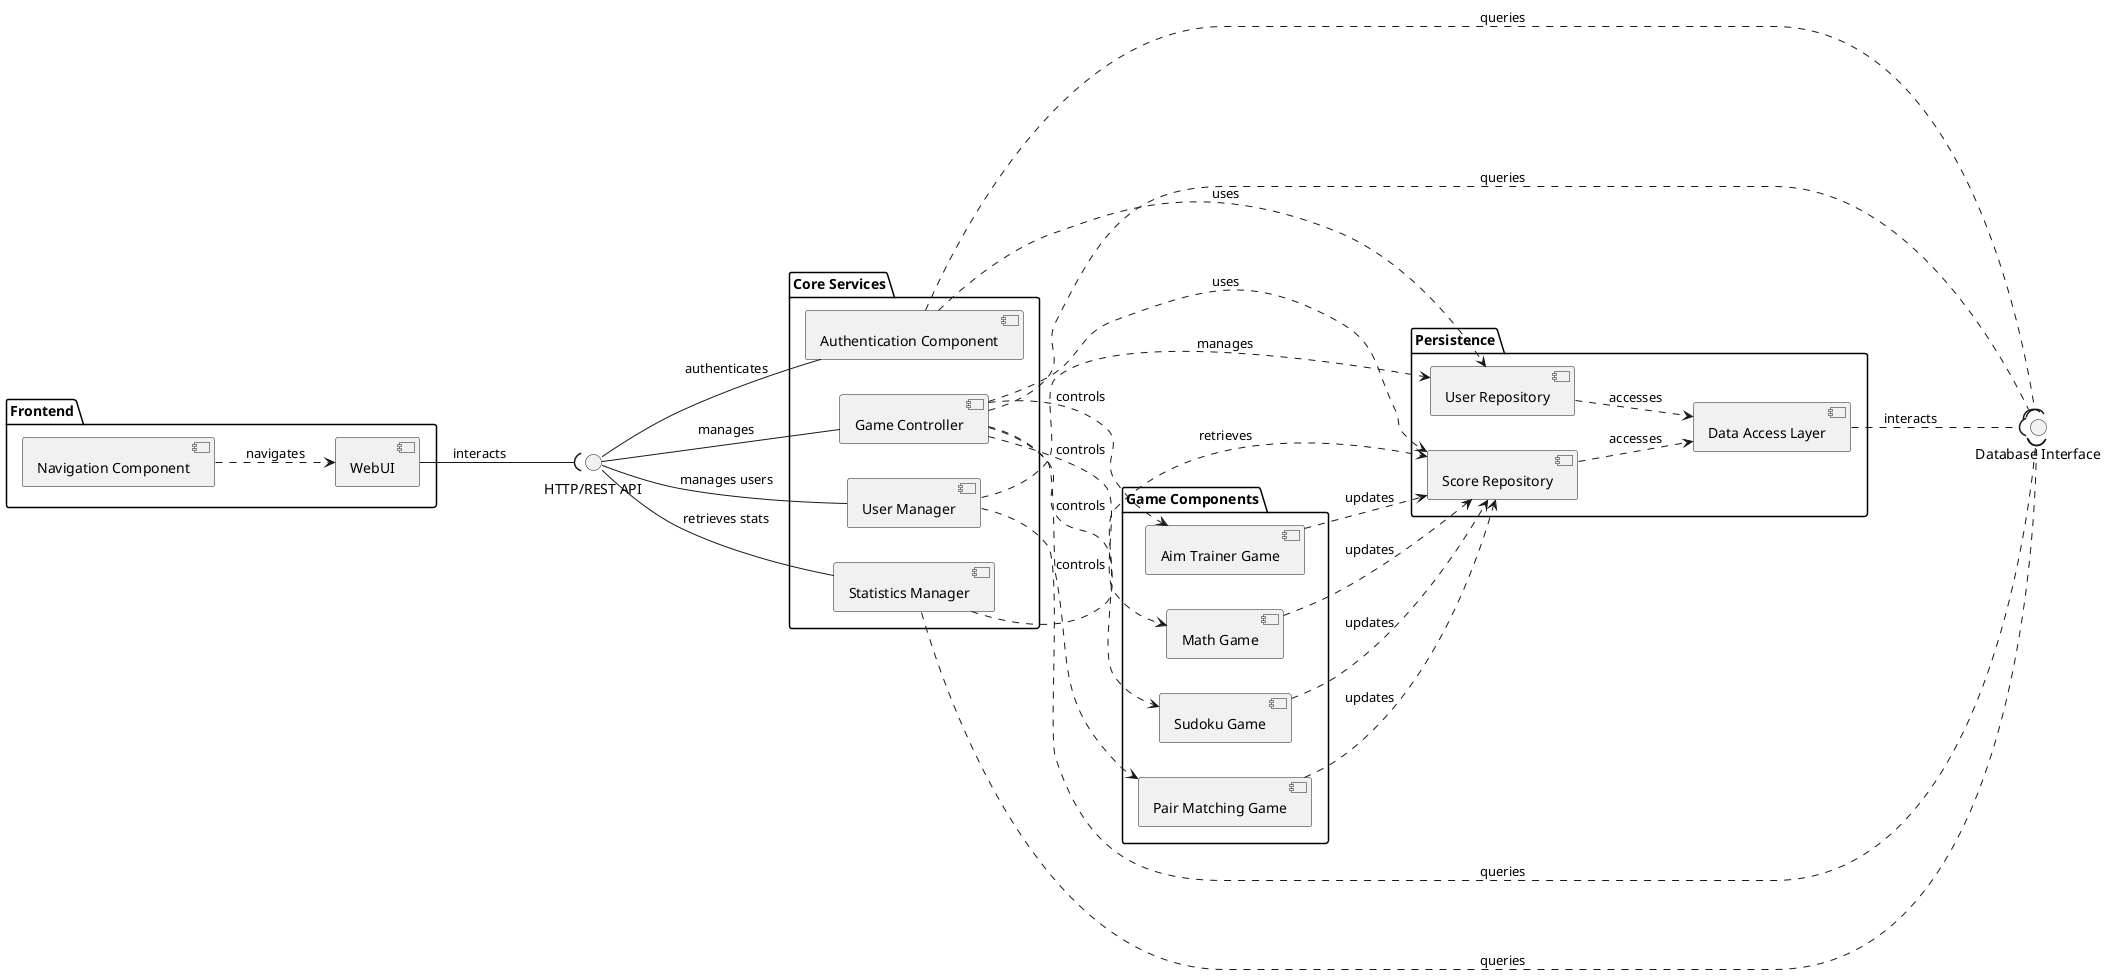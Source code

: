 @startuml component_diagram
left to right direction


' Main components
package "Frontend" {
  [WebUI] as UI
  [Navigation Component] as Nav
}

package "Core Services" {
  [Authentication Component] as Auth
  [Game Controller] as GameCtrl
  [Statistics Manager] as StatsMgr
  [User Manager] as UserMgr
}

package "Game Components" {
  [Math Game] as MathGame
  [Sudoku Game] as Sudoku
  [Pair Matching Game] as PairMatch
  [Aim Trainer Game] as AimTrainer
}

package "Persistence" {
  [Data Access Layer] as DAL
  [Score Repository] as ScoreRepo
  [User Repository] as UserRepo
}

' External interfaces
interface "HTTP/REST API" as API
interface "Database Interface" as DBIF

' Relationships
UI --( API : interacts
Nav ..> UI : navigates
API -- Auth : authenticates
API -- GameCtrl : manages
API -- StatsMgr : retrieves stats
API -- UserMgr : manages users

Auth ..> UserRepo : uses
Auth ..( DBIF : queries
GameCtrl ..> MathGame : controls
GameCtrl ..> Sudoku : controls
GameCtrl ..> PairMatch : controls
GameCtrl ..> AimTrainer : controls
GameCtrl ..> ScoreRepo : uses
GameCtrl ..( DBIF : queries
StatsMgr ..> ScoreRepo : retrieves
StatsMgr ..( DBIF : queries
UserMgr ..> UserRepo : manages
UserMgr ..( DBIF : queries

DAL ..( DBIF : interacts
ScoreRepo ..> DAL : accesses
UserRepo ..> DAL : accesses

' Additional relationships
MathGame ..> ScoreRepo : updates
Sudoku ..> ScoreRepo : updates
PairMatch ..> ScoreRepo : updates
AimTrainer ..> ScoreRepo : updates

@enduml
